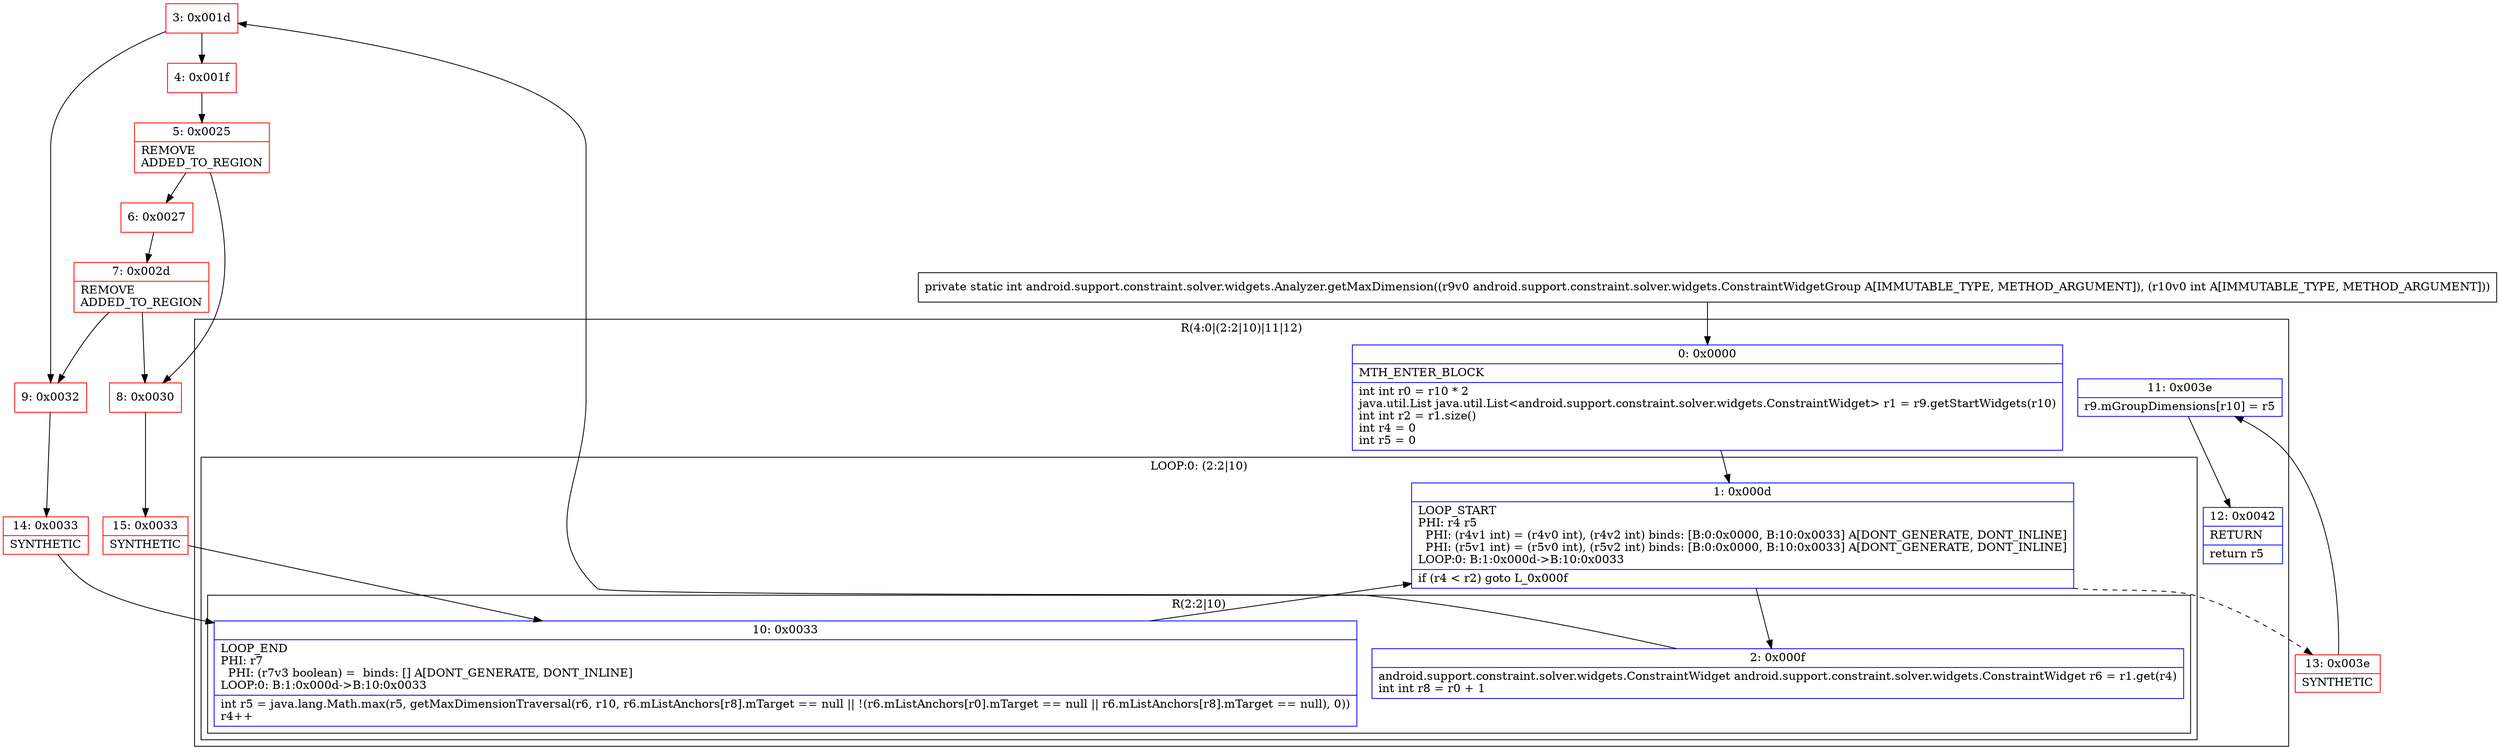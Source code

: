 digraph "CFG forandroid.support.constraint.solver.widgets.Analyzer.getMaxDimension(Landroid\/support\/constraint\/solver\/widgets\/ConstraintWidgetGroup;I)I" {
subgraph cluster_Region_1710969292 {
label = "R(4:0|(2:2|10)|11|12)";
node [shape=record,color=blue];
Node_0 [shape=record,label="{0\:\ 0x0000|MTH_ENTER_BLOCK\l|int int r0 = r10 * 2\ljava.util.List java.util.List\<android.support.constraint.solver.widgets.ConstraintWidget\> r1 = r9.getStartWidgets(r10)\lint int r2 = r1.size()\lint r4 = 0\lint r5 = 0\l}"];
subgraph cluster_LoopRegion_142285046 {
label = "LOOP:0: (2:2|10)";
node [shape=record,color=blue];
Node_1 [shape=record,label="{1\:\ 0x000d|LOOP_START\lPHI: r4 r5 \l  PHI: (r4v1 int) = (r4v0 int), (r4v2 int) binds: [B:0:0x0000, B:10:0x0033] A[DONT_GENERATE, DONT_INLINE]\l  PHI: (r5v1 int) = (r5v0 int), (r5v2 int) binds: [B:0:0x0000, B:10:0x0033] A[DONT_GENERATE, DONT_INLINE]\lLOOP:0: B:1:0x000d\-\>B:10:0x0033\l|if (r4 \< r2) goto L_0x000f\l}"];
subgraph cluster_Region_395112601 {
label = "R(2:2|10)";
node [shape=record,color=blue];
Node_2 [shape=record,label="{2\:\ 0x000f|android.support.constraint.solver.widgets.ConstraintWidget android.support.constraint.solver.widgets.ConstraintWidget r6 = r1.get(r4)\lint int r8 = r0 + 1\l}"];
Node_10 [shape=record,label="{10\:\ 0x0033|LOOP_END\lPHI: r7 \l  PHI: (r7v3 boolean) =  binds: [] A[DONT_GENERATE, DONT_INLINE]\lLOOP:0: B:1:0x000d\-\>B:10:0x0033\l|int r5 = java.lang.Math.max(r5, getMaxDimensionTraversal(r6, r10, r6.mListAnchors[r8].mTarget == null \|\| !(r6.mListAnchors[r0].mTarget == null \|\| r6.mListAnchors[r8].mTarget == null), 0))\lr4++\l}"];
}
}
Node_11 [shape=record,label="{11\:\ 0x003e|r9.mGroupDimensions[r10] = r5\l}"];
Node_12 [shape=record,label="{12\:\ 0x0042|RETURN\l|return r5\l}"];
}
Node_3 [shape=record,color=red,label="{3\:\ 0x001d}"];
Node_4 [shape=record,color=red,label="{4\:\ 0x001f}"];
Node_5 [shape=record,color=red,label="{5\:\ 0x0025|REMOVE\lADDED_TO_REGION\l}"];
Node_6 [shape=record,color=red,label="{6\:\ 0x0027}"];
Node_7 [shape=record,color=red,label="{7\:\ 0x002d|REMOVE\lADDED_TO_REGION\l}"];
Node_8 [shape=record,color=red,label="{8\:\ 0x0030}"];
Node_9 [shape=record,color=red,label="{9\:\ 0x0032}"];
Node_13 [shape=record,color=red,label="{13\:\ 0x003e|SYNTHETIC\l}"];
Node_14 [shape=record,color=red,label="{14\:\ 0x0033|SYNTHETIC\l}"];
Node_15 [shape=record,color=red,label="{15\:\ 0x0033|SYNTHETIC\l}"];
MethodNode[shape=record,label="{private static int android.support.constraint.solver.widgets.Analyzer.getMaxDimension((r9v0 android.support.constraint.solver.widgets.ConstraintWidgetGroup A[IMMUTABLE_TYPE, METHOD_ARGUMENT]), (r10v0 int A[IMMUTABLE_TYPE, METHOD_ARGUMENT])) }"];
MethodNode -> Node_0;
Node_0 -> Node_1;
Node_1 -> Node_2;
Node_1 -> Node_13[style=dashed];
Node_2 -> Node_3;
Node_10 -> Node_1;
Node_11 -> Node_12;
Node_3 -> Node_4;
Node_3 -> Node_9;
Node_4 -> Node_5;
Node_5 -> Node_6;
Node_5 -> Node_8;
Node_6 -> Node_7;
Node_7 -> Node_8;
Node_7 -> Node_9;
Node_8 -> Node_15;
Node_9 -> Node_14;
Node_13 -> Node_11;
Node_14 -> Node_10;
Node_15 -> Node_10;
}

